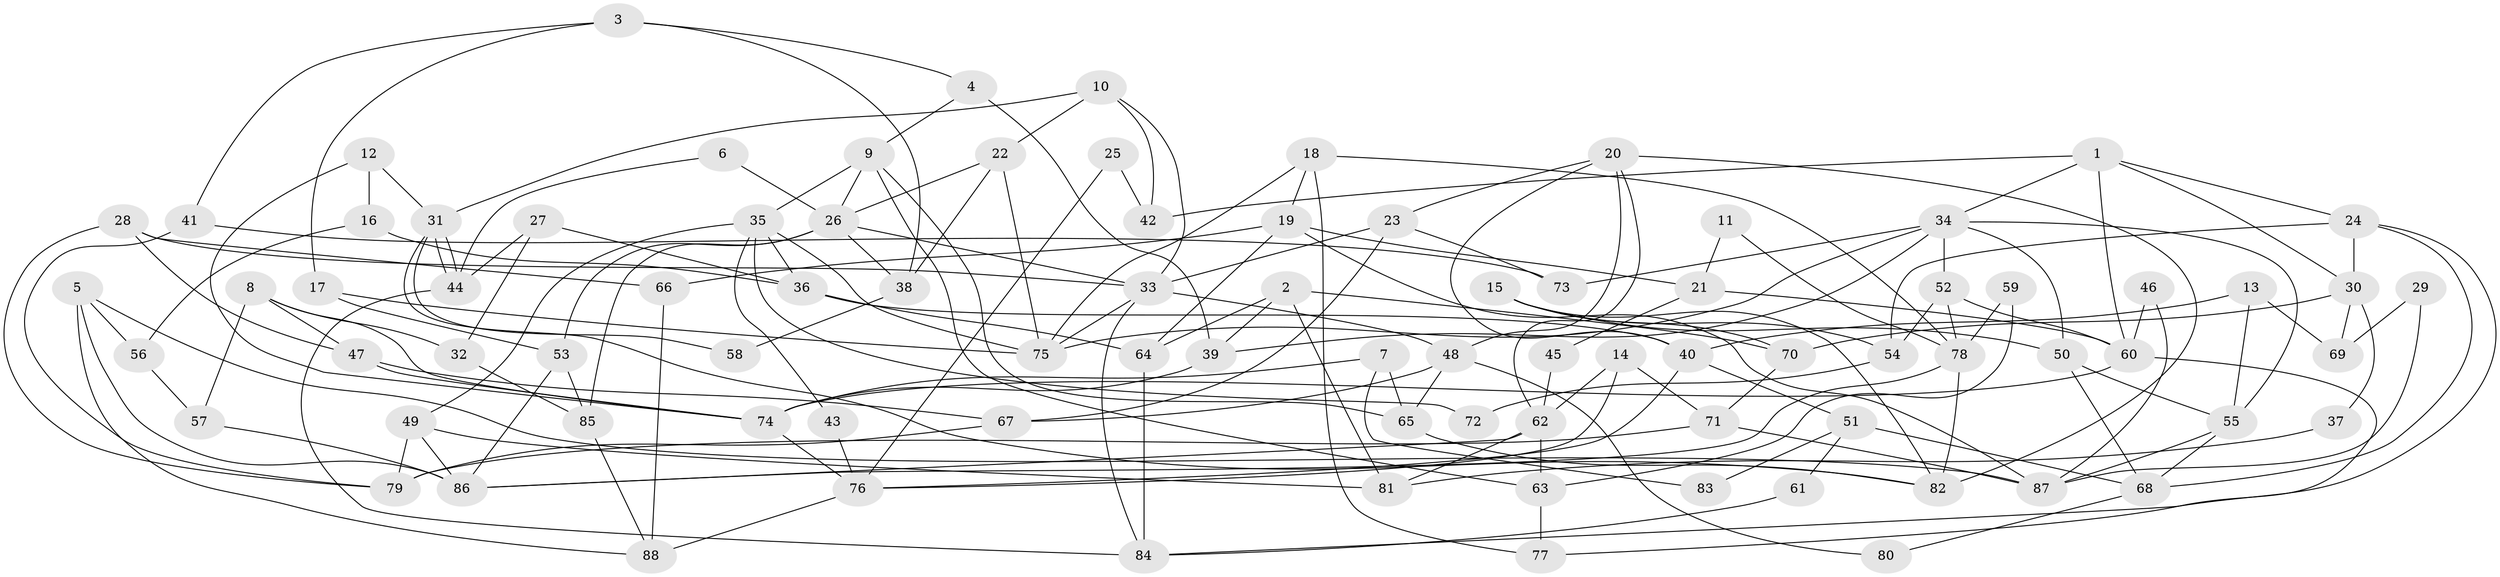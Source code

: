 // coarse degree distribution, {7: 0.16363636363636364, 4: 0.10909090909090909, 5: 0.18181818181818182, 6: 0.16363636363636364, 3: 0.10909090909090909, 2: 0.16363636363636364, 8: 0.05454545454545454, 9: 0.05454545454545454}
// Generated by graph-tools (version 1.1) at 2025/52/02/27/25 19:52:01]
// undirected, 88 vertices, 176 edges
graph export_dot {
graph [start="1"]
  node [color=gray90,style=filled];
  1;
  2;
  3;
  4;
  5;
  6;
  7;
  8;
  9;
  10;
  11;
  12;
  13;
  14;
  15;
  16;
  17;
  18;
  19;
  20;
  21;
  22;
  23;
  24;
  25;
  26;
  27;
  28;
  29;
  30;
  31;
  32;
  33;
  34;
  35;
  36;
  37;
  38;
  39;
  40;
  41;
  42;
  43;
  44;
  45;
  46;
  47;
  48;
  49;
  50;
  51;
  52;
  53;
  54;
  55;
  56;
  57;
  58;
  59;
  60;
  61;
  62;
  63;
  64;
  65;
  66;
  67;
  68;
  69;
  70;
  71;
  72;
  73;
  74;
  75;
  76;
  77;
  78;
  79;
  80;
  81;
  82;
  83;
  84;
  85;
  86;
  87;
  88;
  1 -- 34;
  1 -- 24;
  1 -- 30;
  1 -- 42;
  1 -- 60;
  2 -- 81;
  2 -- 70;
  2 -- 39;
  2 -- 64;
  3 -- 17;
  3 -- 4;
  3 -- 38;
  3 -- 41;
  4 -- 9;
  4 -- 39;
  5 -- 86;
  5 -- 56;
  5 -- 87;
  5 -- 88;
  6 -- 44;
  6 -- 26;
  7 -- 74;
  7 -- 65;
  7 -- 83;
  8 -- 47;
  8 -- 74;
  8 -- 32;
  8 -- 57;
  9 -- 35;
  9 -- 26;
  9 -- 63;
  9 -- 65;
  10 -- 22;
  10 -- 33;
  10 -- 31;
  10 -- 42;
  11 -- 21;
  11 -- 78;
  12 -- 74;
  12 -- 31;
  12 -- 16;
  13 -- 40;
  13 -- 55;
  13 -- 69;
  14 -- 76;
  14 -- 62;
  14 -- 71;
  15 -- 70;
  15 -- 82;
  15 -- 50;
  15 -- 54;
  16 -- 36;
  16 -- 56;
  17 -- 53;
  17 -- 75;
  18 -- 75;
  18 -- 19;
  18 -- 77;
  18 -- 78;
  19 -- 64;
  19 -- 87;
  19 -- 21;
  19 -- 66;
  20 -- 82;
  20 -- 23;
  20 -- 40;
  20 -- 48;
  20 -- 62;
  21 -- 60;
  21 -- 45;
  22 -- 26;
  22 -- 38;
  22 -- 75;
  23 -- 73;
  23 -- 33;
  23 -- 67;
  24 -- 54;
  24 -- 68;
  24 -- 30;
  24 -- 84;
  25 -- 42;
  25 -- 76;
  26 -- 85;
  26 -- 33;
  26 -- 38;
  26 -- 53;
  27 -- 44;
  27 -- 32;
  27 -- 36;
  28 -- 47;
  28 -- 66;
  28 -- 33;
  28 -- 79;
  29 -- 87;
  29 -- 69;
  30 -- 37;
  30 -- 69;
  30 -- 70;
  31 -- 44;
  31 -- 44;
  31 -- 58;
  31 -- 82;
  32 -- 85;
  33 -- 48;
  33 -- 75;
  33 -- 84;
  34 -- 55;
  34 -- 75;
  34 -- 39;
  34 -- 50;
  34 -- 52;
  34 -- 73;
  35 -- 36;
  35 -- 75;
  35 -- 43;
  35 -- 49;
  35 -- 72;
  36 -- 64;
  36 -- 40;
  37 -- 81;
  38 -- 58;
  39 -- 74;
  40 -- 51;
  40 -- 76;
  41 -- 79;
  41 -- 73;
  43 -- 76;
  44 -- 84;
  45 -- 62;
  46 -- 60;
  46 -- 87;
  47 -- 74;
  47 -- 67;
  48 -- 65;
  48 -- 67;
  48 -- 80;
  49 -- 79;
  49 -- 81;
  49 -- 86;
  50 -- 55;
  50 -- 68;
  51 -- 68;
  51 -- 61;
  51 -- 83;
  52 -- 78;
  52 -- 54;
  52 -- 60;
  53 -- 86;
  53 -- 85;
  54 -- 72;
  55 -- 87;
  55 -- 68;
  56 -- 57;
  57 -- 86;
  59 -- 63;
  59 -- 78;
  60 -- 74;
  60 -- 77;
  61 -- 84;
  62 -- 63;
  62 -- 81;
  62 -- 86;
  63 -- 77;
  64 -- 84;
  65 -- 82;
  66 -- 88;
  67 -- 79;
  68 -- 80;
  70 -- 71;
  71 -- 79;
  71 -- 87;
  74 -- 76;
  76 -- 88;
  78 -- 86;
  78 -- 82;
  85 -- 88;
}
